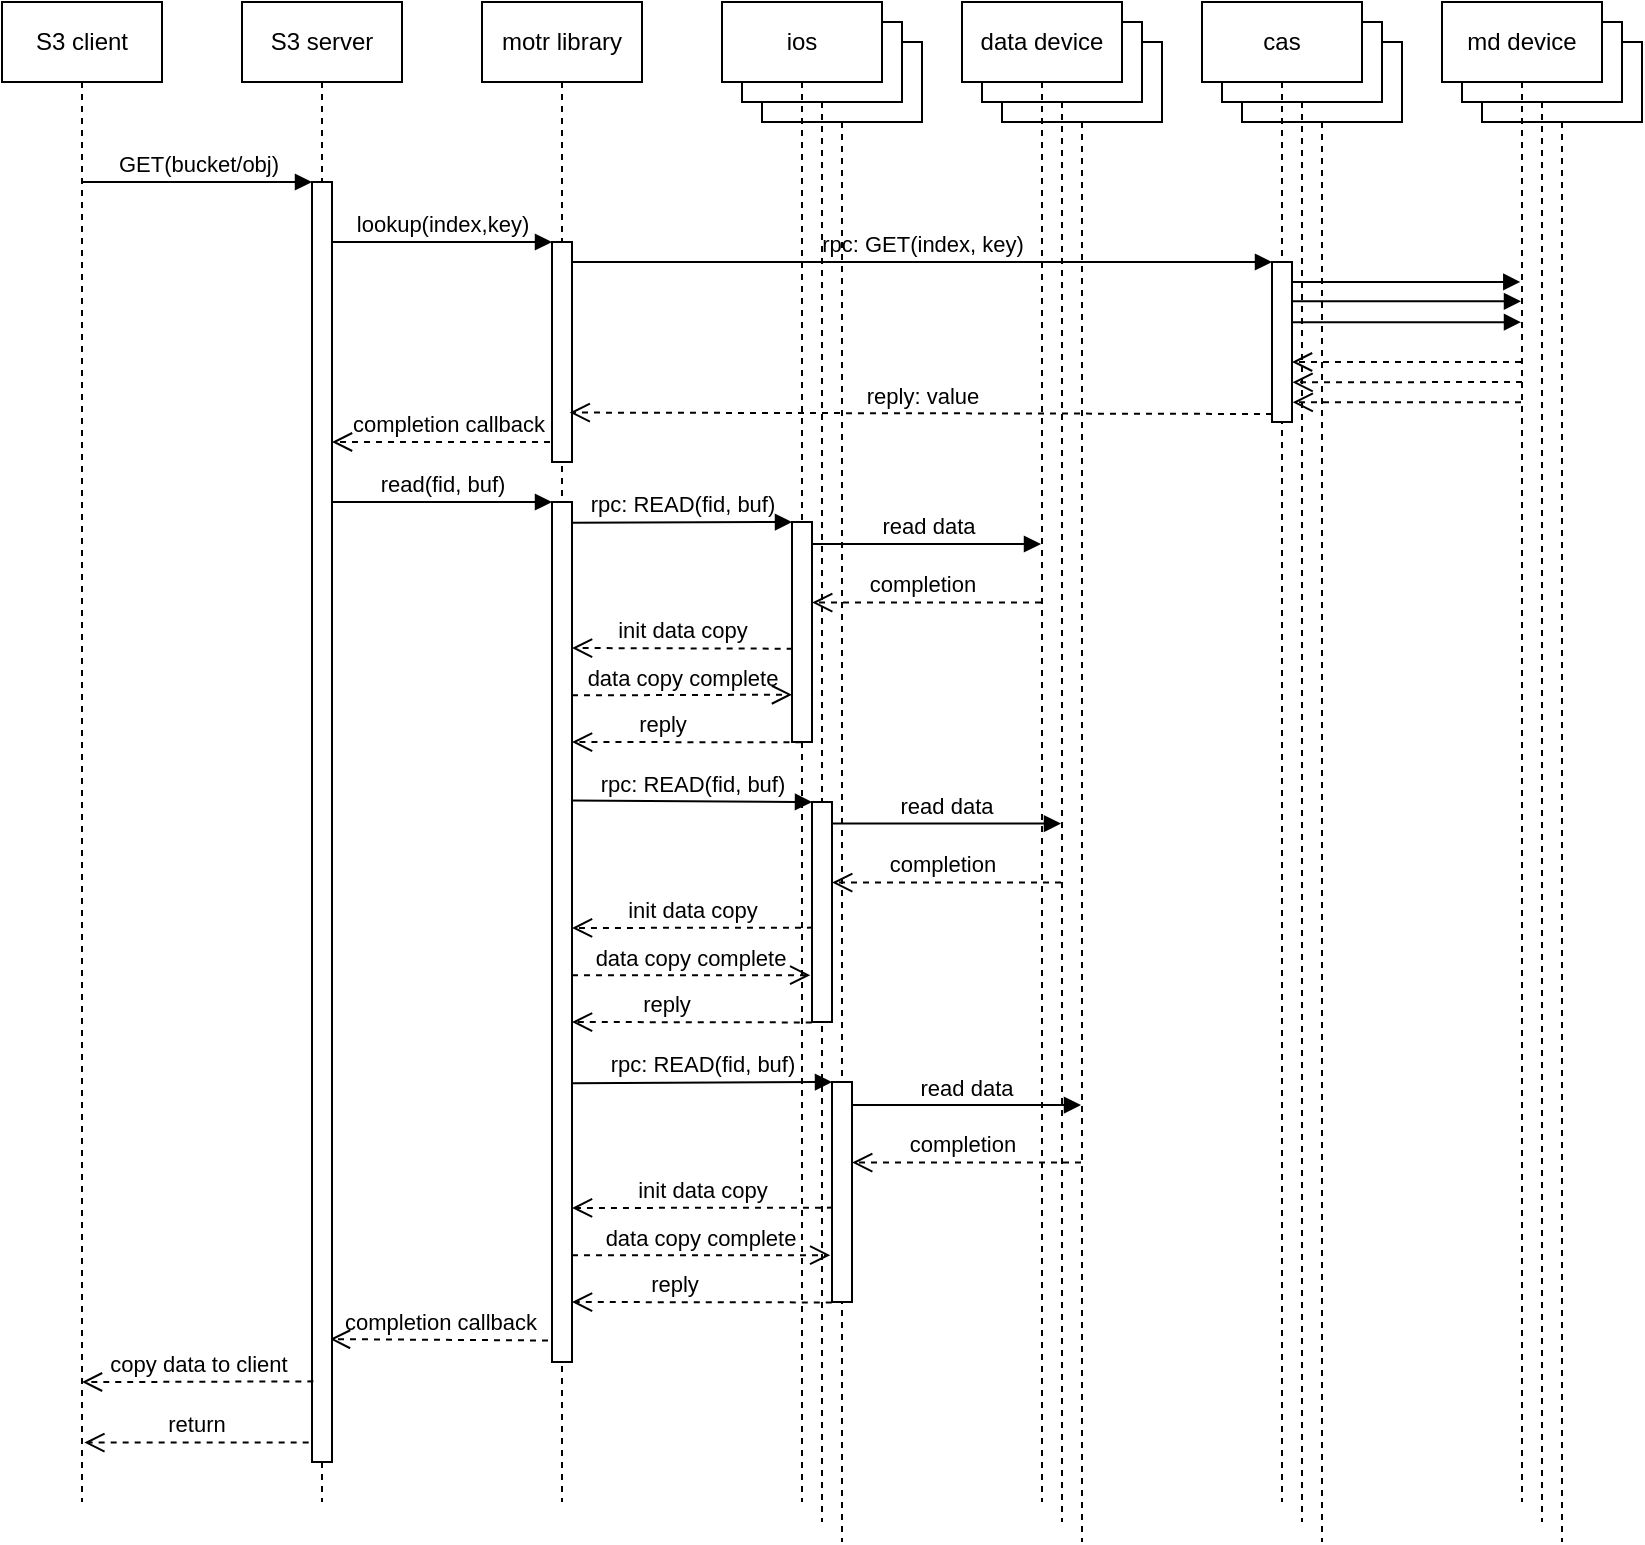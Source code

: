 <mxfile version="14.9.6" type="device"><diagram id="iUrSwRmObBZQCaK2LJl3" name="Page-1"><mxGraphModel dx="2946" dy="1265" grid="1" gridSize="10" guides="1" tooltips="1" connect="1" arrows="1" fold="1" page="1" pageScale="1" pageWidth="850" pageHeight="1100" math="0" shadow="0"><root><mxCell id="0"/><mxCell id="1" parent="0"/><mxCell id="vIbMzuRdu4CVtsa4rjQn-37" value="completion callback" style="html=1;verticalAlign=bottom;endArrow=open;dashed=1;endSize=8;fillColor=none;labelBackgroundColor=none;" parent="1" target="vIbMzuRdu4CVtsa4rjQn-16" edge="1"><mxGeometry relative="1" as="geometry"><mxPoint x="320" y="250" as="sourcePoint"/><mxPoint x="210" y="250" as="targetPoint"/></mxGeometry></mxCell><mxCell id="vIbMzuRdu4CVtsa4rjQn-85" value="completion callback" style="html=1;verticalAlign=bottom;endArrow=open;dashed=1;endSize=8;entryX=0.9;entryY=0.904;entryDx=0;entryDy=0;entryPerimeter=0;exitX=-0.2;exitY=0.975;exitDx=0;exitDy=0;exitPerimeter=0;fillColor=none;labelBackgroundColor=none;" parent="1" source="vIbMzuRdu4CVtsa4rjQn-39" target="vIbMzuRdu4CVtsa4rjQn-16" edge="1"><mxGeometry relative="1" as="geometry"><mxPoint x="320" y="330" as="sourcePoint"/><mxPoint x="205.28" y="329.86" as="targetPoint"/></mxGeometry></mxCell><mxCell id="vIbMzuRdu4CVtsa4rjQn-75" value="data device" style="shape=umlLifeline;perimeter=lifelinePerimeter;whiteSpace=wrap;html=1;container=1;collapsible=0;recursiveResize=0;outlineConnect=0;fillColor=#FFFFFF;" parent="1" vertex="1"><mxGeometry x="540" y="50" width="80" height="750" as="geometry"/></mxCell><mxCell id="vIbMzuRdu4CVtsa4rjQn-74" value="data device" style="shape=umlLifeline;perimeter=lifelinePerimeter;whiteSpace=wrap;html=1;container=1;collapsible=0;recursiveResize=0;outlineConnect=0;fillColor=#FFFFFF;" parent="1" vertex="1"><mxGeometry x="530" y="40" width="80" height="750" as="geometry"/></mxCell><mxCell id="vIbMzuRdu4CVtsa4rjQn-56" value="data copy complete" style="html=1;verticalAlign=bottom;endArrow=open;dashed=1;endSize=8;entryX=0;entryY=0.785;entryDx=0;entryDy=0;entryPerimeter=0;fillColor=none;labelBackgroundColor=none;" parent="1" target="vIbMzuRdu4CVtsa4rjQn-40" edge="1"><mxGeometry relative="1" as="geometry"><mxPoint x="324.996" y="376.68" as="sourcePoint"/><mxPoint x="440.26" y="376.68" as="targetPoint"/></mxGeometry></mxCell><mxCell id="vIbMzuRdu4CVtsa4rjQn-55" value="init data copy" style="html=1;verticalAlign=bottom;endArrow=open;dashed=1;endSize=8;fillColor=none;exitX=0.033;exitY=0.576;exitDx=0;exitDy=0;exitPerimeter=0;labelBackgroundColor=none;" parent="1" source="vIbMzuRdu4CVtsa4rjQn-40" edge="1"><mxGeometry relative="1" as="geometry"><mxPoint x="439.5" y="353" as="sourcePoint"/><mxPoint x="325" y="353" as="targetPoint"/></mxGeometry></mxCell><mxCell id="vIbMzuRdu4CVtsa4rjQn-41" value="rpc: READ(fid, buf)" style="html=1;verticalAlign=bottom;endArrow=block;entryX=0;entryY=0;fillColor=none;exitX=0.933;exitY=0.024;exitDx=0;exitDy=0;exitPerimeter=0;labelBackgroundColor=none;" parent="1" source="vIbMzuRdu4CVtsa4rjQn-39" target="vIbMzuRdu4CVtsa4rjQn-40" edge="1"><mxGeometry relative="1" as="geometry"><mxPoint x="320" y="290" as="sourcePoint"/><Array as="points"/></mxGeometry></mxCell><mxCell id="vIbMzuRdu4CVtsa4rjQn-50" value="cas&lt;span style=&quot;color: rgba(0 , 0 , 0 , 0) ; font-family: monospace ; font-size: 0px&quot;&gt;%3CmxGraphModel%3E%3Croot%3E%3CmxCell%20id%3D%220%22%2F%3E%3CmxCell%20id%3D%221%22%20parent%3D%220%22%2F%3E%3CmxCell%20id%3D%222%22%20value%3D%22S3%20server%22%20style%3D%22shape%3DumlLifeline%3Bperimeter%3DlifelinePerimeter%3BwhiteSpace%3Dwrap%3Bhtml%3D1%3Bcontainer%3D1%3Bcollapsible%3D0%3BrecursiveResize%3D0%3BoutlineConnect%3D0%3B%22%20vertex%3D%221%22%20parent%3D%221%22%3E%3CmxGeometry%20x%3D%22160%22%20y%3D%2230%22%20width%3D%22100%22%20height%3D%221020%22%20as%3D%22geometry%22%2F%3E%3C%2FmxCell%3E%3C%2Froot%3E%3C%2FmxGraphModel%3E&lt;/span&gt;" style="shape=umlLifeline;perimeter=lifelinePerimeter;whiteSpace=wrap;html=1;container=1;collapsible=0;recursiveResize=0;outlineConnect=0;fillColor=#FFFFFF;" parent="1" vertex="1"><mxGeometry x="660" y="50" width="80" height="750" as="geometry"/></mxCell><mxCell id="vIbMzuRdu4CVtsa4rjQn-53" value="" style="html=1;verticalAlign=bottom;endArrow=block;exitX=1.035;exitY=0.246;exitDx=0;exitDy=0;exitPerimeter=0;fillColor=none;labelBackgroundColor=none;" parent="vIbMzuRdu4CVtsa4rjQn-50" edge="1"><mxGeometry width="80" relative="1" as="geometry"><mxPoint x="25" y="119.95" as="sourcePoint"/><mxPoint x="139.15" y="119.95" as="targetPoint"/></mxGeometry></mxCell><mxCell id="vIbMzuRdu4CVtsa4rjQn-49" value="cas&lt;span style=&quot;color: rgba(0 , 0 , 0 , 0) ; font-family: monospace ; font-size: 0px&quot;&gt;%3CmxGraphModel%3E%3Croot%3E%3CmxCell%20id%3D%220%22%2F%3E%3CmxCell%20id%3D%221%22%20parent%3D%220%22%2F%3E%3CmxCell%20id%3D%222%22%20value%3D%22S3%20server%22%20style%3D%22shape%3DumlLifeline%3Bperimeter%3DlifelinePerimeter%3BwhiteSpace%3Dwrap%3Bhtml%3D1%3Bcontainer%3D1%3Bcollapsible%3D0%3BrecursiveResize%3D0%3BoutlineConnect%3D0%3B%22%20vertex%3D%221%22%20parent%3D%221%22%3E%3CmxGeometry%20x%3D%22160%22%20y%3D%2230%22%20width%3D%22100%22%20height%3D%221020%22%20as%3D%22geometry%22%2F%3E%3C%2FmxCell%3E%3C%2Froot%3E%3C%2FmxGraphModel%3E&lt;/span&gt;" style="shape=umlLifeline;perimeter=lifelinePerimeter;whiteSpace=wrap;html=1;container=1;collapsible=0;recursiveResize=0;outlineConnect=0;fillColor=#FFFFFF;" parent="1" vertex="1"><mxGeometry x="650" y="40" width="80" height="750" as="geometry"/></mxCell><mxCell id="vIbMzuRdu4CVtsa4rjQn-48" value="md device" style="shape=umlLifeline;perimeter=lifelinePerimeter;whiteSpace=wrap;html=1;container=1;collapsible=0;recursiveResize=0;outlineConnect=0;fillColor=#FFFFFF;" parent="1" vertex="1"><mxGeometry x="780" y="50" width="80" height="750" as="geometry"/></mxCell><mxCell id="vIbMzuRdu4CVtsa4rjQn-47" value="md device" style="shape=umlLifeline;perimeter=lifelinePerimeter;whiteSpace=wrap;html=1;container=1;collapsible=0;recursiveResize=0;outlineConnect=0;fillColor=#FFFFFF;" parent="1" vertex="1"><mxGeometry x="770" y="40" width="80" height="750" as="geometry"/></mxCell><mxCell id="vIbMzuRdu4CVtsa4rjQn-45" value="ios" style="shape=umlLifeline;perimeter=lifelinePerimeter;whiteSpace=wrap;html=1;container=1;collapsible=0;recursiveResize=0;outlineConnect=0;fillColor=#FFFFFF;" parent="1" vertex="1"><mxGeometry x="420" y="50" width="80" height="750" as="geometry"/></mxCell><mxCell id="vIbMzuRdu4CVtsa4rjQn-43" value="ios" style="shape=umlLifeline;perimeter=lifelinePerimeter;whiteSpace=wrap;html=1;container=1;collapsible=0;recursiveResize=0;outlineConnect=0;fillColor=#FFFFFF;" parent="1" vertex="1"><mxGeometry x="410" y="40" width="80" height="750" as="geometry"/></mxCell><mxCell id="vIbMzuRdu4CVtsa4rjQn-25" value="lookup(index,key)" style="html=1;verticalAlign=bottom;endArrow=block;entryX=0;entryY=0;fillColor=none;labelBackgroundColor=none;" parent="1" source="vIbMzuRdu4CVtsa4rjQn-16" target="vIbMzuRdu4CVtsa4rjQn-24" edge="1"><mxGeometry relative="1" as="geometry"><mxPoint x="220" y="150" as="sourcePoint"/></mxGeometry></mxCell><mxCell id="vIbMzuRdu4CVtsa4rjQn-1" value="S3 client" style="shape=umlLifeline;perimeter=lifelinePerimeter;whiteSpace=wrap;html=1;container=1;collapsible=0;recursiveResize=0;outlineConnect=0;fillColor=#FFFFFF;" parent="1" vertex="1"><mxGeometry x="40" y="30" width="80" height="750" as="geometry"/></mxCell><mxCell id="vIbMzuRdu4CVtsa4rjQn-2" value="S3 server" style="shape=umlLifeline;perimeter=lifelinePerimeter;whiteSpace=wrap;html=1;container=1;collapsible=0;recursiveResize=0;outlineConnect=0;fillColor=#FFFFFF;" parent="1" vertex="1"><mxGeometry x="160" y="30" width="80" height="750" as="geometry"/></mxCell><mxCell id="vIbMzuRdu4CVtsa4rjQn-4" value="md device" style="shape=umlLifeline;perimeter=lifelinePerimeter;whiteSpace=wrap;html=1;container=1;collapsible=0;recursiveResize=0;outlineConnect=0;fillColor=#FFFFFF;" parent="1" vertex="1"><mxGeometry x="760" y="30" width="80" height="750" as="geometry"/></mxCell><mxCell id="vIbMzuRdu4CVtsa4rjQn-3" value="cas&lt;span style=&quot;color: rgba(0 , 0 , 0 , 0) ; font-family: monospace ; font-size: 0px&quot;&gt;%3CmxGraphModel%3E%3Croot%3E%3CmxCell%20id%3D%220%22%2F%3E%3CmxCell%20id%3D%221%22%20parent%3D%220%22%2F%3E%3CmxCell%20id%3D%222%22%20value%3D%22S3%20server%22%20style%3D%22shape%3DumlLifeline%3Bperimeter%3DlifelinePerimeter%3BwhiteSpace%3Dwrap%3Bhtml%3D1%3Bcontainer%3D1%3Bcollapsible%3D0%3BrecursiveResize%3D0%3BoutlineConnect%3D0%3B%22%20vertex%3D%221%22%20parent%3D%221%22%3E%3CmxGeometry%20x%3D%22160%22%20y%3D%2230%22%20width%3D%22100%22%20height%3D%221020%22%20as%3D%22geometry%22%2F%3E%3C%2FmxCell%3E%3C%2Froot%3E%3C%2FmxGraphModel%3E&lt;/span&gt;" style="shape=umlLifeline;perimeter=lifelinePerimeter;whiteSpace=wrap;html=1;container=1;collapsible=0;recursiveResize=0;outlineConnect=0;fillColor=#FFFFFF;" parent="1" vertex="1"><mxGeometry x="640" y="30" width="80" height="750" as="geometry"/></mxCell><mxCell id="vIbMzuRdu4CVtsa4rjQn-27" value="" style="html=1;points=[];perimeter=orthogonalPerimeter;fillColor=white;" parent="vIbMzuRdu4CVtsa4rjQn-3" vertex="1"><mxGeometry x="35" y="130" width="10" height="80" as="geometry"/></mxCell><mxCell id="vIbMzuRdu4CVtsa4rjQn-13" value="data device" style="shape=umlLifeline;perimeter=lifelinePerimeter;whiteSpace=wrap;html=1;container=1;collapsible=0;recursiveResize=0;outlineConnect=0;fillColor=#FFFFFF;" parent="1" vertex="1"><mxGeometry x="520" y="30" width="80" height="750" as="geometry"/></mxCell><mxCell id="vIbMzuRdu4CVtsa4rjQn-14" value="ios" style="shape=umlLifeline;perimeter=lifelinePerimeter;whiteSpace=wrap;html=1;container=1;collapsible=0;recursiveResize=0;outlineConnect=0;fillColor=#FFFFFF;" parent="1" vertex="1"><mxGeometry x="400" y="30" width="80" height="750" as="geometry"/></mxCell><mxCell id="vIbMzuRdu4CVtsa4rjQn-40" value="" style="html=1;points=[];perimeter=orthogonalPerimeter;fillColor=white;" parent="vIbMzuRdu4CVtsa4rjQn-14" vertex="1"><mxGeometry x="35" y="260" width="10" height="110" as="geometry"/></mxCell><mxCell id="vIbMzuRdu4CVtsa4rjQn-16" value="" style="html=1;points=[];perimeter=orthogonalPerimeter;fillColor=white;labelBorderColor=none;" parent="1" vertex="1"><mxGeometry x="195" y="120" width="10" height="640" as="geometry"/></mxCell><mxCell id="vIbMzuRdu4CVtsa4rjQn-17" value="GET(bucket/obj)" style="html=1;verticalAlign=bottom;endArrow=block;entryX=0;entryY=0;fillColor=#FFFFFF;labelBackgroundColor=none;" parent="1" target="vIbMzuRdu4CVtsa4rjQn-16" edge="1"><mxGeometry relative="1" as="geometry"><mxPoint x="80" y="120" as="sourcePoint"/></mxGeometry></mxCell><mxCell id="vIbMzuRdu4CVtsa4rjQn-19" value="motr library" style="shape=umlLifeline;perimeter=lifelinePerimeter;whiteSpace=wrap;html=1;container=1;collapsible=0;recursiveResize=0;outlineConnect=0;fillColor=#FFFFFF;" parent="1" vertex="1"><mxGeometry x="280" y="30" width="80" height="750" as="geometry"/></mxCell><mxCell id="vIbMzuRdu4CVtsa4rjQn-39" value="" style="html=1;points=[];perimeter=orthogonalPerimeter;fillColor=white;" parent="vIbMzuRdu4CVtsa4rjQn-19" vertex="1"><mxGeometry x="35" y="250" width="10" height="430" as="geometry"/></mxCell><mxCell id="vIbMzuRdu4CVtsa4rjQn-24" value="" style="html=1;points=[];perimeter=orthogonalPerimeter;fillColor=white;" parent="1" vertex="1"><mxGeometry x="315" y="150" width="10" height="110" as="geometry"/></mxCell><mxCell id="vIbMzuRdu4CVtsa4rjQn-28" value="rpc: GET(index, key)" style="html=1;verticalAlign=bottom;endArrow=block;entryX=0;entryY=0;fillColor=none;labelBackgroundColor=none;" parent="1" target="vIbMzuRdu4CVtsa4rjQn-27" edge="1"><mxGeometry relative="1" as="geometry"><mxPoint x="325" y="160" as="sourcePoint"/></mxGeometry></mxCell><mxCell id="vIbMzuRdu4CVtsa4rjQn-29" value="reply: value" style="html=1;verticalAlign=bottom;endArrow=open;dashed=1;endSize=8;exitX=0;exitY=0.95;fillColor=none;labelBackgroundColor=none;entryX=0.886;entryY=0.264;entryDx=0;entryDy=0;entryPerimeter=0;" parent="1" source="vIbMzuRdu4CVtsa4rjQn-27" edge="1"><mxGeometry relative="1" as="geometry"><mxPoint x="323.86" y="235.28" as="targetPoint"/></mxGeometry></mxCell><mxCell id="vIbMzuRdu4CVtsa4rjQn-32" value="" style="html=1;verticalAlign=bottom;endArrow=block;exitX=1.035;exitY=0.246;exitDx=0;exitDy=0;exitPerimeter=0;fillColor=none;labelBackgroundColor=none;" parent="1" source="vIbMzuRdu4CVtsa4rjQn-27" target="vIbMzuRdu4CVtsa4rjQn-4" edge="1"><mxGeometry width="80" relative="1" as="geometry"><mxPoint x="690" y="180" as="sourcePoint"/><mxPoint x="794.5" y="180.0" as="targetPoint"/></mxGeometry></mxCell><mxCell id="vIbMzuRdu4CVtsa4rjQn-35" value="" style="html=1;verticalAlign=bottom;endArrow=open;dashed=1;endSize=8;entryX=1.026;entryY=0.752;entryDx=0;entryDy=0;entryPerimeter=0;fillColor=none;labelBackgroundColor=none;" parent="1" target="vIbMzuRdu4CVtsa4rjQn-27" edge="1"><mxGeometry relative="1" as="geometry"><mxPoint x="800" y="220" as="sourcePoint"/><mxPoint x="690" y="220" as="targetPoint"/></mxGeometry></mxCell><mxCell id="vIbMzuRdu4CVtsa4rjQn-36" value="" style="html=1;verticalAlign=bottom;endArrow=open;dashed=1;endSize=8;entryX=1.035;entryY=0.877;entryDx=0;entryDy=0;entryPerimeter=0;fillColor=none;labelBackgroundColor=none;" parent="1" source="vIbMzuRdu4CVtsa4rjQn-4" target="vIbMzuRdu4CVtsa4rjQn-27" edge="1"><mxGeometry relative="1" as="geometry"><mxPoint x="794.5" y="230" as="sourcePoint"/><mxPoint x="690" y="230" as="targetPoint"/></mxGeometry></mxCell><mxCell id="vIbMzuRdu4CVtsa4rjQn-38" value="read(fid, buf)" style="html=1;verticalAlign=bottom;endArrow=block;entryX=0;entryY=0;fillColor=none;labelBackgroundColor=none;" parent="1" target="vIbMzuRdu4CVtsa4rjQn-39" edge="1"><mxGeometry relative="1" as="geometry"><mxPoint x="205" y="280" as="sourcePoint"/></mxGeometry></mxCell><mxCell id="vIbMzuRdu4CVtsa4rjQn-52" value="" style="html=1;verticalAlign=bottom;endArrow=block;exitX=1.007;exitY=0.376;exitDx=0;exitDy=0;exitPerimeter=0;fillColor=none;labelBackgroundColor=none;" parent="1" source="vIbMzuRdu4CVtsa4rjQn-27" target="vIbMzuRdu4CVtsa4rjQn-4" edge="1"><mxGeometry width="80" relative="1" as="geometry"><mxPoint x="690" y="190" as="sourcePoint"/><mxPoint x="794.15" y="190" as="targetPoint"/></mxGeometry></mxCell><mxCell id="vIbMzuRdu4CVtsa4rjQn-54" value="" style="html=1;verticalAlign=bottom;endArrow=open;dashed=1;endSize=8;fillColor=none;labelBackgroundColor=none;" parent="1" source="vIbMzuRdu4CVtsa4rjQn-4" edge="1"><mxGeometry relative="1" as="geometry"><mxPoint x="794.74" y="210" as="sourcePoint"/><mxPoint x="685" y="210" as="targetPoint"/></mxGeometry></mxCell><mxCell id="vIbMzuRdu4CVtsa4rjQn-61" value="reply" style="html=1;verticalAlign=bottom;endArrow=open;dashed=1;endSize=8;entryX=1.028;entryY=0.151;entryDx=0;entryDy=0;entryPerimeter=0;fillColor=none;labelBackgroundColor=none;" parent="1" edge="1"><mxGeometry x="0.215" relative="1" as="geometry"><mxPoint x="439.72" y="400.14" as="sourcePoint"/><mxPoint x="325" y="400.0" as="targetPoint"/><mxPoint as="offset"/></mxGeometry></mxCell><mxCell id="vIbMzuRdu4CVtsa4rjQn-64" value="read data" style="html=1;verticalAlign=bottom;endArrow=block;fillColor=none;labelBackgroundColor=none;" parent="1" target="vIbMzuRdu4CVtsa4rjQn-13" edge="1"><mxGeometry relative="1" as="geometry"><mxPoint x="445" y="301" as="sourcePoint"/><mxPoint x="555" y="300.0" as="targetPoint"/><Array as="points"/></mxGeometry></mxCell><mxCell id="vIbMzuRdu4CVtsa4rjQn-65" value="completion" style="html=1;verticalAlign=bottom;endArrow=open;dashed=1;endSize=8;entryX=1.009;entryY=0.366;entryDx=0;entryDy=0;entryPerimeter=0;fillColor=none;labelBackgroundColor=none;" parent="1" source="vIbMzuRdu4CVtsa4rjQn-13" target="vIbMzuRdu4CVtsa4rjQn-40" edge="1"><mxGeometry x="0.04" relative="1" as="geometry"><mxPoint x="554.72" y="330.14" as="sourcePoint"/><mxPoint x="450" y="330" as="targetPoint"/><mxPoint as="offset"/></mxGeometry></mxCell><mxCell id="vIbMzuRdu4CVtsa4rjQn-66" value="data copy complete" style="html=1;verticalAlign=bottom;endArrow=open;dashed=1;endSize=8;entryX=-0.088;entryY=0.787;entryDx=0;entryDy=0;entryPerimeter=0;fillColor=none;labelBackgroundColor=none;" parent="1" target="vIbMzuRdu4CVtsa4rjQn-69" edge="1"><mxGeometry relative="1" as="geometry"><mxPoint x="324.996" y="516.68" as="sourcePoint"/><mxPoint x="440.26" y="516.68" as="targetPoint"/></mxGeometry></mxCell><mxCell id="vIbMzuRdu4CVtsa4rjQn-67" value="init data copy" style="html=1;verticalAlign=bottom;endArrow=open;dashed=1;endSize=8;exitX=0.048;exitY=0.571;exitDx=0;exitDy=0;exitPerimeter=0;fillColor=none;labelBackgroundColor=none;" parent="1" source="vIbMzuRdu4CVtsa4rjQn-69" edge="1"><mxGeometry relative="1" as="geometry"><mxPoint x="439.5" y="493" as="sourcePoint"/><mxPoint x="325" y="493" as="targetPoint"/></mxGeometry></mxCell><mxCell id="vIbMzuRdu4CVtsa4rjQn-68" value="rpc: READ(fid, buf)" style="html=1;verticalAlign=bottom;endArrow=block;entryX=0;entryY=0;exitX=0.955;exitY=0.347;exitDx=0;exitDy=0;exitPerimeter=0;fillColor=none;labelBackgroundColor=none;" parent="1" source="vIbMzuRdu4CVtsa4rjQn-39" target="vIbMzuRdu4CVtsa4rjQn-69" edge="1"><mxGeometry relative="1" as="geometry"><mxPoint x="340" y="430" as="sourcePoint"/><Array as="points"/></mxGeometry></mxCell><mxCell id="vIbMzuRdu4CVtsa4rjQn-69" value="" style="html=1;points=[];perimeter=orthogonalPerimeter;fillColor=white;" parent="1" vertex="1"><mxGeometry x="445" y="430" width="10" height="110" as="geometry"/></mxCell><mxCell id="vIbMzuRdu4CVtsa4rjQn-71" value="reply" style="html=1;verticalAlign=bottom;endArrow=open;dashed=1;endSize=8;entryX=1.028;entryY=0.151;entryDx=0;entryDy=0;entryPerimeter=0;exitX=-0.011;exitY=1.002;exitDx=0;exitDy=0;exitPerimeter=0;fillColor=none;labelBackgroundColor=none;" parent="1" source="vIbMzuRdu4CVtsa4rjQn-69" edge="1"><mxGeometry x="0.215" relative="1" as="geometry"><mxPoint x="439.72" y="540.14" as="sourcePoint"/><mxPoint x="325" y="540" as="targetPoint"/><mxPoint as="offset"/></mxGeometry></mxCell><mxCell id="vIbMzuRdu4CVtsa4rjQn-72" value="read data" style="html=1;verticalAlign=bottom;endArrow=block;exitX=1.018;exitY=0.098;exitDx=0;exitDy=0;exitPerimeter=0;fillColor=none;labelBackgroundColor=none;" parent="1" source="vIbMzuRdu4CVtsa4rjQn-69" target="vIbMzuRdu4CVtsa4rjQn-74" edge="1"><mxGeometry relative="1" as="geometry"><mxPoint x="460" y="441" as="sourcePoint"/><mxPoint x="559.5" y="441" as="targetPoint"/><Array as="points"/></mxGeometry></mxCell><mxCell id="vIbMzuRdu4CVtsa4rjQn-73" value="completion" style="html=1;verticalAlign=bottom;endArrow=open;dashed=1;endSize=8;entryX=1.009;entryY=0.366;entryDx=0;entryDy=0;entryPerimeter=0;fillColor=none;labelBackgroundColor=none;" parent="1" source="vIbMzuRdu4CVtsa4rjQn-74" target="vIbMzuRdu4CVtsa4rjQn-69" edge="1"><mxGeometry x="0.04" relative="1" as="geometry"><mxPoint x="559.5" y="470.26" as="sourcePoint"/><mxPoint x="450" y="470" as="targetPoint"/><mxPoint as="offset"/></mxGeometry></mxCell><mxCell id="vIbMzuRdu4CVtsa4rjQn-76" value="data copy complete" style="html=1;verticalAlign=bottom;endArrow=open;dashed=1;endSize=8;entryX=-0.088;entryY=0.787;entryDx=0;entryDy=0;entryPerimeter=0;fillColor=none;labelBackgroundColor=none;" parent="1" target="vIbMzuRdu4CVtsa4rjQn-79" edge="1"><mxGeometry relative="1" as="geometry"><mxPoint x="324.996" y="656.68" as="sourcePoint"/><mxPoint x="440.26" y="656.68" as="targetPoint"/></mxGeometry></mxCell><mxCell id="vIbMzuRdu4CVtsa4rjQn-77" value="init data copy" style="html=1;verticalAlign=bottom;endArrow=open;dashed=1;endSize=8;exitX=0.048;exitY=0.571;exitDx=0;exitDy=0;exitPerimeter=0;fillColor=none;labelBackgroundColor=none;" parent="1" source="vIbMzuRdu4CVtsa4rjQn-79" edge="1"><mxGeometry relative="1" as="geometry"><mxPoint x="439.5" y="633" as="sourcePoint"/><mxPoint x="325" y="633" as="targetPoint"/></mxGeometry></mxCell><mxCell id="vIbMzuRdu4CVtsa4rjQn-78" value="rpc: READ(fid, buf)" style="html=1;verticalAlign=bottom;endArrow=block;entryX=0;entryY=0;exitX=1;exitY=0.676;exitDx=0;exitDy=0;exitPerimeter=0;fillColor=none;labelBackgroundColor=none;" parent="1" source="vIbMzuRdu4CVtsa4rjQn-39" target="vIbMzuRdu4CVtsa4rjQn-79" edge="1"><mxGeometry relative="1" as="geometry"><mxPoint x="330" y="570" as="sourcePoint"/><Array as="points"/></mxGeometry></mxCell><mxCell id="vIbMzuRdu4CVtsa4rjQn-79" value="" style="html=1;points=[];perimeter=orthogonalPerimeter;fillColor=white;" parent="1" vertex="1"><mxGeometry x="455" y="570" width="10" height="110" as="geometry"/></mxCell><mxCell id="vIbMzuRdu4CVtsa4rjQn-81" value="reply" style="html=1;verticalAlign=bottom;endArrow=open;dashed=1;endSize=8;entryX=1.028;entryY=0.151;entryDx=0;entryDy=0;entryPerimeter=0;exitX=-0.011;exitY=1.002;exitDx=0;exitDy=0;exitPerimeter=0;fillColor=none;labelBackgroundColor=none;" parent="1" source="vIbMzuRdu4CVtsa4rjQn-79" edge="1"><mxGeometry x="0.215" relative="1" as="geometry"><mxPoint x="439.72" y="680.14" as="sourcePoint"/><mxPoint x="325" y="680" as="targetPoint"/><mxPoint as="offset"/></mxGeometry></mxCell><mxCell id="vIbMzuRdu4CVtsa4rjQn-82" value="read data" style="html=1;verticalAlign=bottom;endArrow=block;exitX=1.009;exitY=0.105;exitDx=0;exitDy=0;exitPerimeter=0;fillColor=none;labelBackgroundColor=none;" parent="1" source="vIbMzuRdu4CVtsa4rjQn-79" target="vIbMzuRdu4CVtsa4rjQn-75" edge="1"><mxGeometry relative="1" as="geometry"><mxPoint x="470" y="581" as="sourcePoint"/><mxPoint x="569.5" y="581" as="targetPoint"/><Array as="points"/></mxGeometry></mxCell><mxCell id="vIbMzuRdu4CVtsa4rjQn-83" value="completion" style="html=1;verticalAlign=bottom;endArrow=open;dashed=1;endSize=8;entryX=1.009;entryY=0.366;entryDx=0;entryDy=0;entryPerimeter=0;fillColor=none;labelBackgroundColor=none;" parent="1" source="vIbMzuRdu4CVtsa4rjQn-75" target="vIbMzuRdu4CVtsa4rjQn-79" edge="1"><mxGeometry x="0.04" relative="1" as="geometry"><mxPoint x="569.5" y="610.26" as="sourcePoint"/><mxPoint x="450" y="610" as="targetPoint"/><mxPoint as="offset"/></mxGeometry></mxCell><mxCell id="vIbMzuRdu4CVtsa4rjQn-86" value="copy data to client" style="html=1;verticalAlign=bottom;endArrow=open;dashed=1;endSize=8;fillColor=none;labelBackgroundColor=none;exitX=0.067;exitY=0.937;exitDx=0;exitDy=0;exitPerimeter=0;" parent="1" source="vIbMzuRdu4CVtsa4rjQn-16" target="vIbMzuRdu4CVtsa4rjQn-1" edge="1"><mxGeometry relative="1" as="geometry"><mxPoint x="190" y="720" as="sourcePoint"/><mxPoint x="270" y="680" as="targetPoint"/><Array as="points"><mxPoint x="100" y="720"/></Array></mxGeometry></mxCell><mxCell id="vIbMzuRdu4CVtsa4rjQn-87" value="return" style="html=1;verticalAlign=bottom;endArrow=open;dashed=1;endSize=8;exitX=-0.267;exitY=0.698;exitDx=0;exitDy=0;exitPerimeter=0;fillColor=none;labelBackgroundColor=none;" parent="1" edge="1"><mxGeometry relative="1" as="geometry"><mxPoint x="193.33" y="750.28" as="sourcePoint"/><mxPoint x="81.167" y="750.28" as="targetPoint"/></mxGeometry></mxCell></root></mxGraphModel></diagram></mxfile>